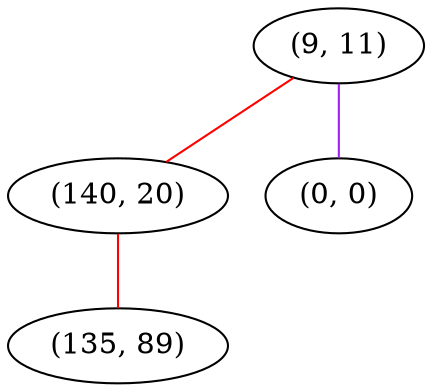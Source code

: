 graph "" {
"(9, 11)";
"(140, 20)";
"(0, 0)";
"(135, 89)";
"(9, 11)" -- "(140, 20)"  [color=red, key=0, weight=1];
"(9, 11)" -- "(0, 0)"  [color=purple, key=0, weight=4];
"(140, 20)" -- "(135, 89)"  [color=red, key=0, weight=1];
}
